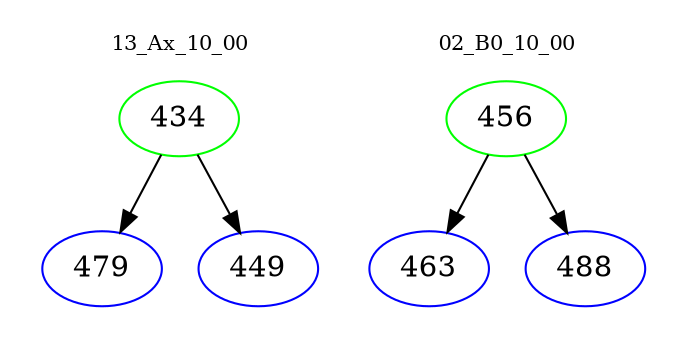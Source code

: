 digraph{
subgraph cluster_0 {
color = white
label = "13_Ax_10_00";
fontsize=10;
T0_434 [label="434", color="green"]
T0_434 -> T0_479 [color="black"]
T0_479 [label="479", color="blue"]
T0_434 -> T0_449 [color="black"]
T0_449 [label="449", color="blue"]
}
subgraph cluster_1 {
color = white
label = "02_B0_10_00";
fontsize=10;
T1_456 [label="456", color="green"]
T1_456 -> T1_463 [color="black"]
T1_463 [label="463", color="blue"]
T1_456 -> T1_488 [color="black"]
T1_488 [label="488", color="blue"]
}
}
